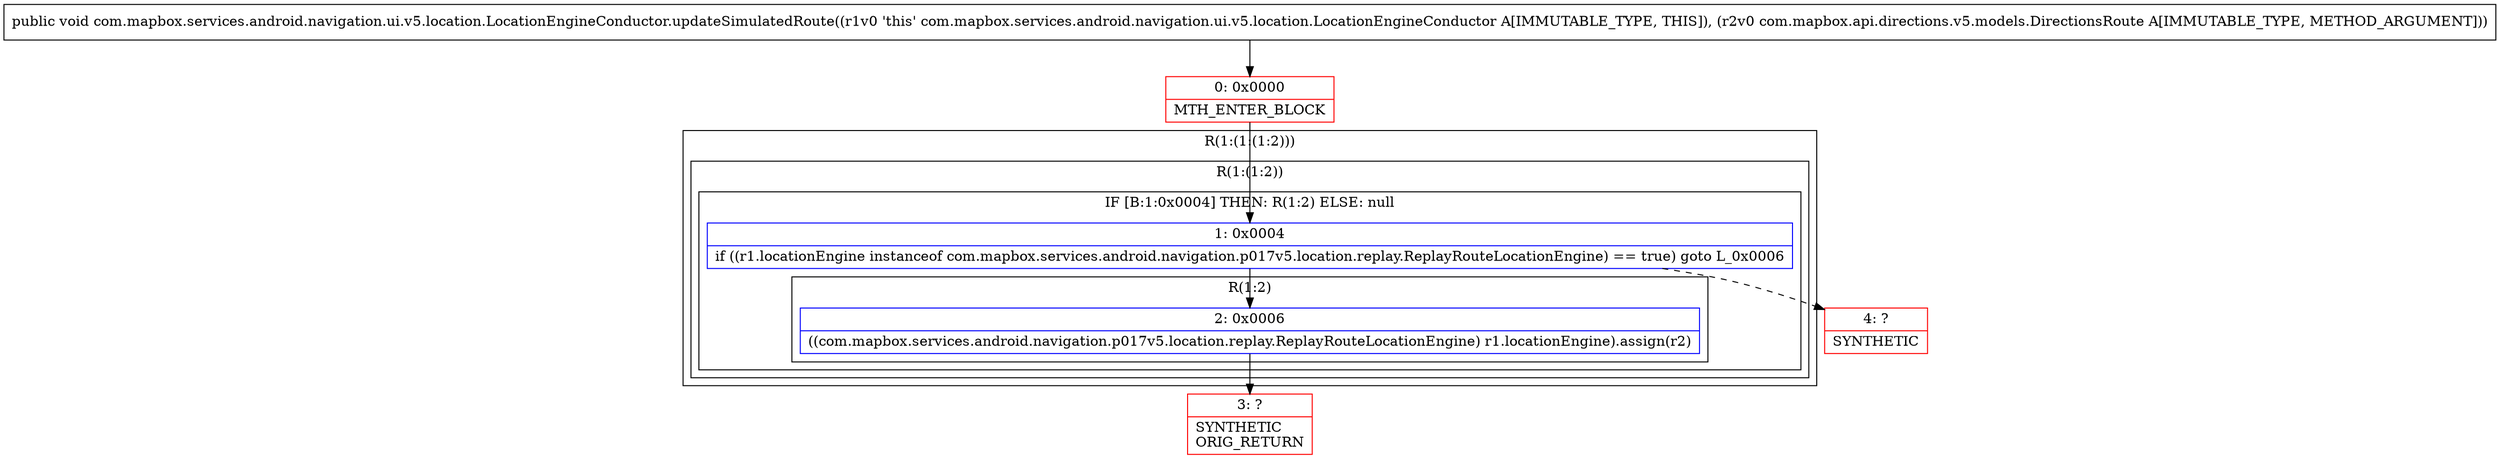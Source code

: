 digraph "CFG forcom.mapbox.services.android.navigation.ui.v5.location.LocationEngineConductor.updateSimulatedRoute(Lcom\/mapbox\/api\/directions\/v5\/models\/DirectionsRoute;)V" {
subgraph cluster_Region_994074558 {
label = "R(1:(1:(1:2)))";
node [shape=record,color=blue];
subgraph cluster_Region_1574982848 {
label = "R(1:(1:2))";
node [shape=record,color=blue];
subgraph cluster_IfRegion_1888801487 {
label = "IF [B:1:0x0004] THEN: R(1:2) ELSE: null";
node [shape=record,color=blue];
Node_1 [shape=record,label="{1\:\ 0x0004|if ((r1.locationEngine instanceof com.mapbox.services.android.navigation.p017v5.location.replay.ReplayRouteLocationEngine) == true) goto L_0x0006\l}"];
subgraph cluster_Region_1089994141 {
label = "R(1:2)";
node [shape=record,color=blue];
Node_2 [shape=record,label="{2\:\ 0x0006|((com.mapbox.services.android.navigation.p017v5.location.replay.ReplayRouteLocationEngine) r1.locationEngine).assign(r2)\l}"];
}
}
}
}
Node_0 [shape=record,color=red,label="{0\:\ 0x0000|MTH_ENTER_BLOCK\l}"];
Node_3 [shape=record,color=red,label="{3\:\ ?|SYNTHETIC\lORIG_RETURN\l}"];
Node_4 [shape=record,color=red,label="{4\:\ ?|SYNTHETIC\l}"];
MethodNode[shape=record,label="{public void com.mapbox.services.android.navigation.ui.v5.location.LocationEngineConductor.updateSimulatedRoute((r1v0 'this' com.mapbox.services.android.navigation.ui.v5.location.LocationEngineConductor A[IMMUTABLE_TYPE, THIS]), (r2v0 com.mapbox.api.directions.v5.models.DirectionsRoute A[IMMUTABLE_TYPE, METHOD_ARGUMENT])) }"];
MethodNode -> Node_0;
Node_1 -> Node_2;
Node_1 -> Node_4[style=dashed];
Node_2 -> Node_3;
Node_0 -> Node_1;
}

